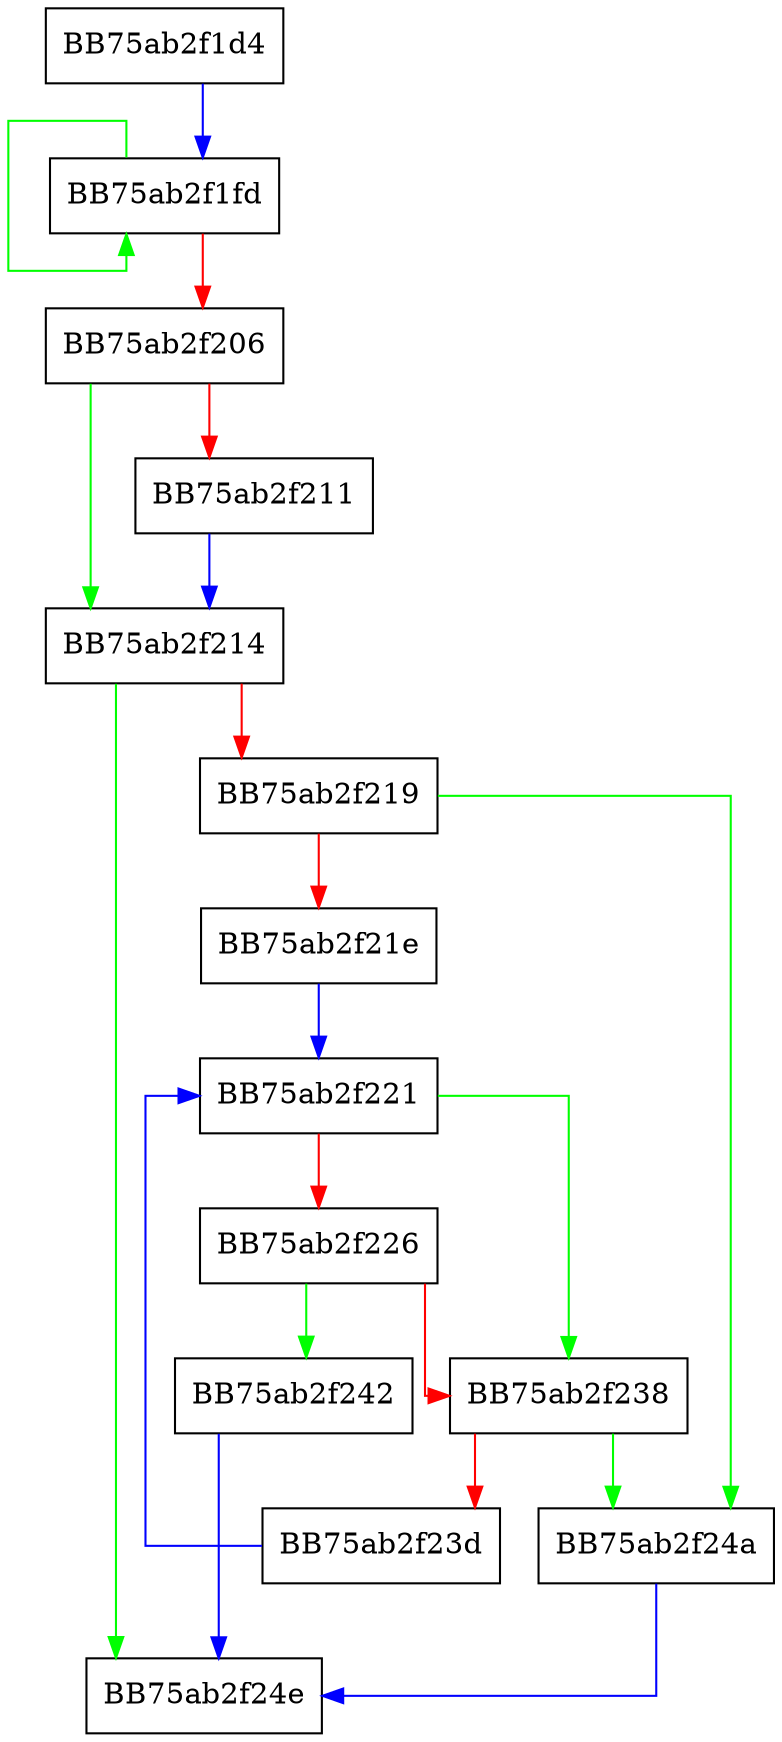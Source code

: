 digraph rfind {
  node [shape="box"];
  graph [splines=ortho];
  BB75ab2f1d4 -> BB75ab2f1fd [color="blue"];
  BB75ab2f1fd -> BB75ab2f1fd [color="green"];
  BB75ab2f1fd -> BB75ab2f206 [color="red"];
  BB75ab2f206 -> BB75ab2f214 [color="green"];
  BB75ab2f206 -> BB75ab2f211 [color="red"];
  BB75ab2f211 -> BB75ab2f214 [color="blue"];
  BB75ab2f214 -> BB75ab2f24e [color="green"];
  BB75ab2f214 -> BB75ab2f219 [color="red"];
  BB75ab2f219 -> BB75ab2f24a [color="green"];
  BB75ab2f219 -> BB75ab2f21e [color="red"];
  BB75ab2f21e -> BB75ab2f221 [color="blue"];
  BB75ab2f221 -> BB75ab2f238 [color="green"];
  BB75ab2f221 -> BB75ab2f226 [color="red"];
  BB75ab2f226 -> BB75ab2f242 [color="green"];
  BB75ab2f226 -> BB75ab2f238 [color="red"];
  BB75ab2f238 -> BB75ab2f24a [color="green"];
  BB75ab2f238 -> BB75ab2f23d [color="red"];
  BB75ab2f23d -> BB75ab2f221 [color="blue"];
  BB75ab2f242 -> BB75ab2f24e [color="blue"];
  BB75ab2f24a -> BB75ab2f24e [color="blue"];
}
